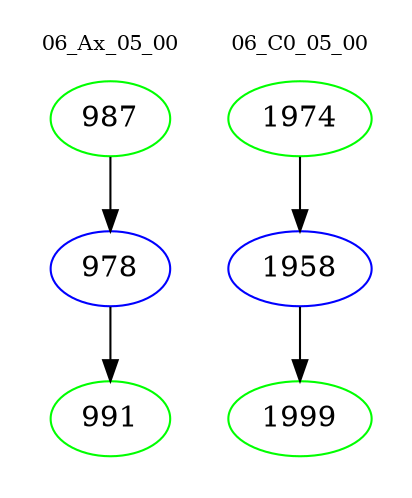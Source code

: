 digraph{
subgraph cluster_0 {
color = white
label = "06_Ax_05_00";
fontsize=10;
T0_987 [label="987", color="green"]
T0_987 -> T0_978 [color="black"]
T0_978 [label="978", color="blue"]
T0_978 -> T0_991 [color="black"]
T0_991 [label="991", color="green"]
}
subgraph cluster_1 {
color = white
label = "06_C0_05_00";
fontsize=10;
T1_1974 [label="1974", color="green"]
T1_1974 -> T1_1958 [color="black"]
T1_1958 [label="1958", color="blue"]
T1_1958 -> T1_1999 [color="black"]
T1_1999 [label="1999", color="green"]
}
}
